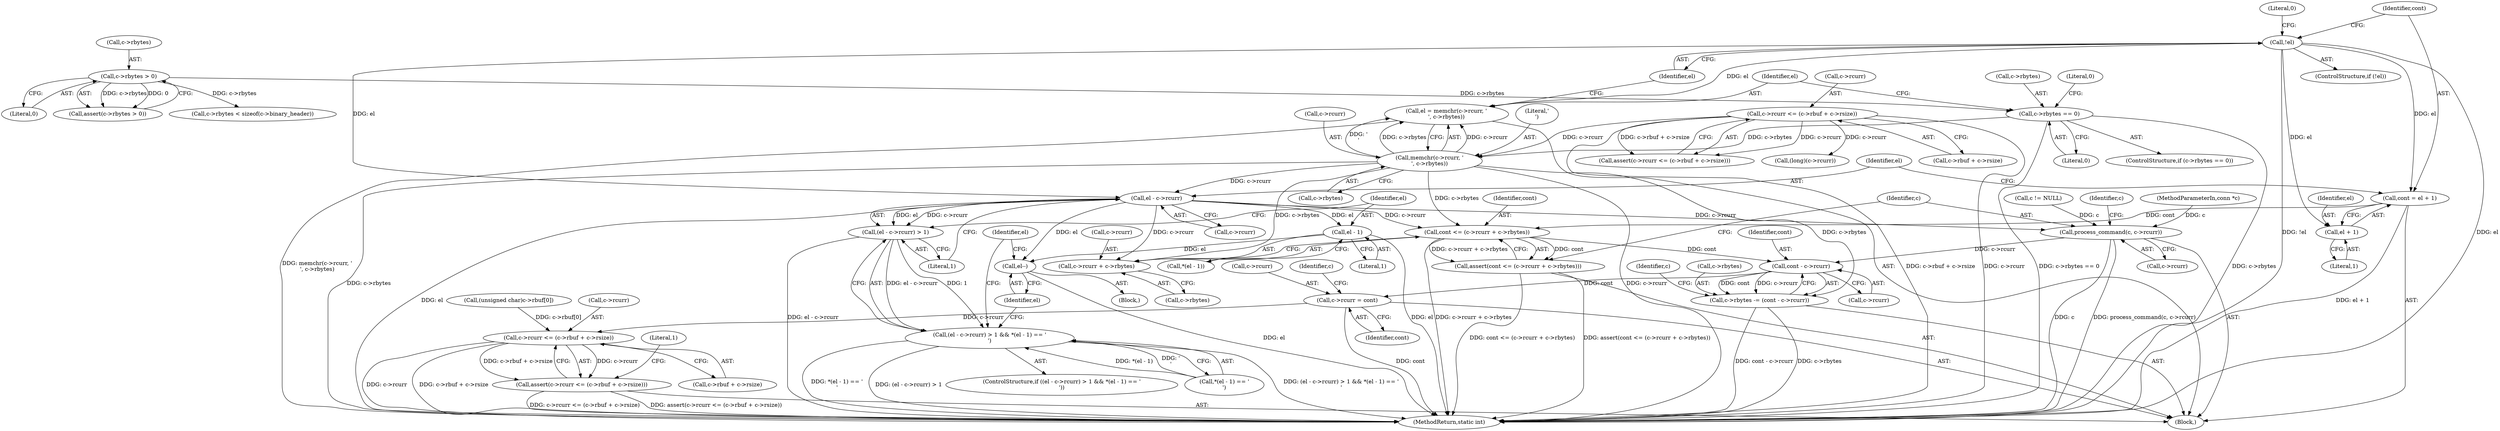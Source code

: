 digraph "1_memcached_75cc83685e103bc8ba380a57468c8f04413033f9@del" {
"1000491" [label="(Call,!el)"];
"1000480" [label="(Call,el = memchr(c->rcurr, '\n', c->rbytes))"];
"1000482" [label="(Call,memchr(c->rcurr, '\n', c->rbytes))"];
"1000113" [label="(Call,c->rcurr <= (c->rbuf + c->rsize))"];
"1000473" [label="(Call,c->rbytes == 0)"];
"1000125" [label="(Call,c->rbytes > 0)"];
"1000495" [label="(Call,cont = el + 1)"];
"1000523" [label="(Call,cont <= (c->rcurr + c->rbytes))"];
"1000522" [label="(Call,assert(cont <= (c->rcurr + c->rbytes)))"];
"1000541" [label="(Call,cont - c->rcurr)"];
"1000537" [label="(Call,c->rbytes -= (cont - c->rcurr))"];
"1000546" [label="(Call,c->rcurr = cont)"];
"1000552" [label="(Call,c->rcurr <= (c->rbuf + c->rsize))"];
"1000551" [label="(Call,assert(c->rcurr <= (c->rbuf + c->rsize)))"];
"1000497" [label="(Call,el + 1)"];
"1000503" [label="(Call,el - c->rcurr)"];
"1000502" [label="(Call,(el - c->rcurr) > 1)"];
"1000501" [label="(Call,(el - c->rcurr) > 1 && *(el - 1) == '\r')"];
"1000511" [label="(Call,el - 1)"];
"1000516" [label="(Call,el--)"];
"1000525" [label="(Call,c->rcurr + c->rbytes)"];
"1000532" [label="(Call,process_command(c, c->rcurr))"];
"1000145" [label="(Call,(unsigned char)c->rbuf[0])"];
"1000498" [label="(Identifier,el)"];
"1000534" [label="(Call,c->rcurr)"];
"1000523" [label="(Call,cont <= (c->rcurr + c->rbytes))"];
"1000193" [label="(Call,c->rbytes < sizeof(c->binary_header))"];
"1000109" [label="(Call,c != NULL)"];
"1000112" [label="(Call,assert(c->rcurr <= (c->rbuf + c->rsize)))"];
"1000553" [label="(Call,c->rcurr)"];
"1000554" [label="(Identifier,c)"];
"1000542" [label="(Identifier,cont)"];
"1000504" [label="(Identifier,el)"];
"1000551" [label="(Call,assert(c->rcurr <= (c->rbuf + c->rsize)))"];
"1000474" [label="(Call,c->rbytes)"];
"1000510" [label="(Call,*(el - 1))"];
"1000517" [label="(Identifier,el)"];
"1000525" [label="(Call,c->rcurr + c->rbytes)"];
"1000502" [label="(Call,(el - c->rcurr) > 1)"];
"1000494" [label="(Literal,0)"];
"1000129" [label="(Literal,0)"];
"1000533" [label="(Identifier,c)"];
"1000508" [label="(Literal,1)"];
"1000477" [label="(Literal,0)"];
"1000539" [label="(Identifier,c)"];
"1000565" [label="(MethodReturn,static int)"];
"1000106" [label="(MethodParameterIn,conn *c)"];
"1000480" [label="(Call,el = memchr(c->rcurr, '\n', c->rbytes))"];
"1000529" [label="(Call,c->rbytes)"];
"1000526" [label="(Call,c->rcurr)"];
"1000564" [label="(Literal,1)"];
"1000114" [label="(Call,c->rcurr)"];
"1000124" [label="(Call,assert(c->rbytes > 0))"];
"1000495" [label="(Call,cont = el + 1)"];
"1000483" [label="(Call,c->rcurr)"];
"1000541" [label="(Call,cont - c->rcurr)"];
"1000487" [label="(Call,c->rbytes)"];
"1000125" [label="(Call,c->rbytes > 0)"];
"1000522" [label="(Call,assert(cont <= (c->rcurr + c->rbytes)))"];
"1000548" [label="(Identifier,c)"];
"1000499" [label="(Literal,1)"];
"1000209" [label="(Call,(long)(c->rcurr))"];
"1000520" [label="(Identifier,el)"];
"1000552" [label="(Call,c->rcurr <= (c->rbuf + c->rsize))"];
"1000556" [label="(Call,c->rbuf + c->rsize)"];
"1000524" [label="(Identifier,cont)"];
"1000472" [label="(ControlStructure,if (c->rbytes == 0))"];
"1000503" [label="(Call,el - c->rcurr)"];
"1000547" [label="(Call,c->rcurr)"];
"1000512" [label="(Identifier,el)"];
"1000550" [label="(Identifier,cont)"];
"1000481" [label="(Identifier,el)"];
"1000479" [label="(Literal,0)"];
"1000546" [label="(Call,c->rcurr = cont)"];
"1000496" [label="(Identifier,cont)"];
"1000501" [label="(Call,(el - c->rcurr) > 1 && *(el - 1) == '\r')"];
"1000492" [label="(Identifier,el)"];
"1000511" [label="(Call,el - 1)"];
"1000516" [label="(Call,el--)"];
"1000473" [label="(Call,c->rbytes == 0)"];
"1000532" [label="(Call,process_command(c, c->rcurr))"];
"1000537" [label="(Call,c->rbytes -= (cont - c->rcurr))"];
"1000126" [label="(Call,c->rbytes)"];
"1000515" [label="(Block,)"];
"1000491" [label="(Call,!el)"];
"1000113" [label="(Call,c->rcurr <= (c->rbuf + c->rsize))"];
"1000482" [label="(Call,memchr(c->rcurr, '\n', c->rbytes))"];
"1000469" [label="(Block,)"];
"1000543" [label="(Call,c->rcurr)"];
"1000538" [label="(Call,c->rbytes)"];
"1000505" [label="(Call,c->rcurr)"];
"1000509" [label="(Call,*(el - 1) == '\r')"];
"1000513" [label="(Literal,1)"];
"1000486" [label="(Literal,'\n')"];
"1000490" [label="(ControlStructure,if (!el))"];
"1000497" [label="(Call,el + 1)"];
"1000500" [label="(ControlStructure,if ((el - c->rcurr) > 1 && *(el - 1) == '\r'))"];
"1000117" [label="(Call,c->rbuf + c->rsize)"];
"1000491" -> "1000490"  [label="AST: "];
"1000491" -> "1000492"  [label="CFG: "];
"1000492" -> "1000491"  [label="AST: "];
"1000494" -> "1000491"  [label="CFG: "];
"1000496" -> "1000491"  [label="CFG: "];
"1000491" -> "1000565"  [label="DDG: !el"];
"1000491" -> "1000565"  [label="DDG: el"];
"1000480" -> "1000491"  [label="DDG: el"];
"1000491" -> "1000495"  [label="DDG: el"];
"1000491" -> "1000497"  [label="DDG: el"];
"1000491" -> "1000503"  [label="DDG: el"];
"1000480" -> "1000469"  [label="AST: "];
"1000480" -> "1000482"  [label="CFG: "];
"1000481" -> "1000480"  [label="AST: "];
"1000482" -> "1000480"  [label="AST: "];
"1000492" -> "1000480"  [label="CFG: "];
"1000480" -> "1000565"  [label="DDG: memchr(c->rcurr, '\n', c->rbytes)"];
"1000482" -> "1000480"  [label="DDG: c->rcurr"];
"1000482" -> "1000480"  [label="DDG: '\n'"];
"1000482" -> "1000480"  [label="DDG: c->rbytes"];
"1000482" -> "1000487"  [label="CFG: "];
"1000483" -> "1000482"  [label="AST: "];
"1000486" -> "1000482"  [label="AST: "];
"1000487" -> "1000482"  [label="AST: "];
"1000482" -> "1000565"  [label="DDG: c->rcurr"];
"1000482" -> "1000565"  [label="DDG: c->rbytes"];
"1000113" -> "1000482"  [label="DDG: c->rcurr"];
"1000473" -> "1000482"  [label="DDG: c->rbytes"];
"1000482" -> "1000503"  [label="DDG: c->rcurr"];
"1000482" -> "1000523"  [label="DDG: c->rbytes"];
"1000482" -> "1000525"  [label="DDG: c->rbytes"];
"1000482" -> "1000537"  [label="DDG: c->rbytes"];
"1000113" -> "1000112"  [label="AST: "];
"1000113" -> "1000117"  [label="CFG: "];
"1000114" -> "1000113"  [label="AST: "];
"1000117" -> "1000113"  [label="AST: "];
"1000112" -> "1000113"  [label="CFG: "];
"1000113" -> "1000565"  [label="DDG: c->rbuf + c->rsize"];
"1000113" -> "1000565"  [label="DDG: c->rcurr"];
"1000113" -> "1000112"  [label="DDG: c->rcurr"];
"1000113" -> "1000112"  [label="DDG: c->rbuf + c->rsize"];
"1000113" -> "1000209"  [label="DDG: c->rcurr"];
"1000473" -> "1000472"  [label="AST: "];
"1000473" -> "1000477"  [label="CFG: "];
"1000474" -> "1000473"  [label="AST: "];
"1000477" -> "1000473"  [label="AST: "];
"1000479" -> "1000473"  [label="CFG: "];
"1000481" -> "1000473"  [label="CFG: "];
"1000473" -> "1000565"  [label="DDG: c->rbytes"];
"1000473" -> "1000565"  [label="DDG: c->rbytes == 0"];
"1000125" -> "1000473"  [label="DDG: c->rbytes"];
"1000125" -> "1000124"  [label="AST: "];
"1000125" -> "1000129"  [label="CFG: "];
"1000126" -> "1000125"  [label="AST: "];
"1000129" -> "1000125"  [label="AST: "];
"1000124" -> "1000125"  [label="CFG: "];
"1000125" -> "1000124"  [label="DDG: c->rbytes"];
"1000125" -> "1000124"  [label="DDG: 0"];
"1000125" -> "1000193"  [label="DDG: c->rbytes"];
"1000495" -> "1000469"  [label="AST: "];
"1000495" -> "1000497"  [label="CFG: "];
"1000496" -> "1000495"  [label="AST: "];
"1000497" -> "1000495"  [label="AST: "];
"1000504" -> "1000495"  [label="CFG: "];
"1000495" -> "1000565"  [label="DDG: el + 1"];
"1000495" -> "1000523"  [label="DDG: cont"];
"1000523" -> "1000522"  [label="AST: "];
"1000523" -> "1000525"  [label="CFG: "];
"1000524" -> "1000523"  [label="AST: "];
"1000525" -> "1000523"  [label="AST: "];
"1000522" -> "1000523"  [label="CFG: "];
"1000523" -> "1000565"  [label="DDG: c->rcurr + c->rbytes"];
"1000523" -> "1000522"  [label="DDG: cont"];
"1000523" -> "1000522"  [label="DDG: c->rcurr + c->rbytes"];
"1000503" -> "1000523"  [label="DDG: c->rcurr"];
"1000523" -> "1000541"  [label="DDG: cont"];
"1000522" -> "1000469"  [label="AST: "];
"1000533" -> "1000522"  [label="CFG: "];
"1000522" -> "1000565"  [label="DDG: assert(cont <= (c->rcurr + c->rbytes))"];
"1000522" -> "1000565"  [label="DDG: cont <= (c->rcurr + c->rbytes)"];
"1000541" -> "1000537"  [label="AST: "];
"1000541" -> "1000543"  [label="CFG: "];
"1000542" -> "1000541"  [label="AST: "];
"1000543" -> "1000541"  [label="AST: "];
"1000537" -> "1000541"  [label="CFG: "];
"1000541" -> "1000537"  [label="DDG: cont"];
"1000541" -> "1000537"  [label="DDG: c->rcurr"];
"1000532" -> "1000541"  [label="DDG: c->rcurr"];
"1000541" -> "1000546"  [label="DDG: cont"];
"1000537" -> "1000469"  [label="AST: "];
"1000538" -> "1000537"  [label="AST: "];
"1000548" -> "1000537"  [label="CFG: "];
"1000537" -> "1000565"  [label="DDG: c->rbytes"];
"1000537" -> "1000565"  [label="DDG: cont - c->rcurr"];
"1000546" -> "1000469"  [label="AST: "];
"1000546" -> "1000550"  [label="CFG: "];
"1000547" -> "1000546"  [label="AST: "];
"1000550" -> "1000546"  [label="AST: "];
"1000554" -> "1000546"  [label="CFG: "];
"1000546" -> "1000565"  [label="DDG: cont"];
"1000546" -> "1000552"  [label="DDG: c->rcurr"];
"1000552" -> "1000551"  [label="AST: "];
"1000552" -> "1000556"  [label="CFG: "];
"1000553" -> "1000552"  [label="AST: "];
"1000556" -> "1000552"  [label="AST: "];
"1000551" -> "1000552"  [label="CFG: "];
"1000552" -> "1000565"  [label="DDG: c->rcurr"];
"1000552" -> "1000565"  [label="DDG: c->rbuf + c->rsize"];
"1000552" -> "1000551"  [label="DDG: c->rcurr"];
"1000552" -> "1000551"  [label="DDG: c->rbuf + c->rsize"];
"1000145" -> "1000552"  [label="DDG: c->rbuf[0]"];
"1000551" -> "1000469"  [label="AST: "];
"1000564" -> "1000551"  [label="CFG: "];
"1000551" -> "1000565"  [label="DDG: assert(c->rcurr <= (c->rbuf + c->rsize))"];
"1000551" -> "1000565"  [label="DDG: c->rcurr <= (c->rbuf + c->rsize)"];
"1000497" -> "1000499"  [label="CFG: "];
"1000498" -> "1000497"  [label="AST: "];
"1000499" -> "1000497"  [label="AST: "];
"1000503" -> "1000502"  [label="AST: "];
"1000503" -> "1000505"  [label="CFG: "];
"1000504" -> "1000503"  [label="AST: "];
"1000505" -> "1000503"  [label="AST: "];
"1000508" -> "1000503"  [label="CFG: "];
"1000503" -> "1000565"  [label="DDG: el"];
"1000503" -> "1000502"  [label="DDG: el"];
"1000503" -> "1000502"  [label="DDG: c->rcurr"];
"1000503" -> "1000511"  [label="DDG: el"];
"1000503" -> "1000516"  [label="DDG: el"];
"1000503" -> "1000525"  [label="DDG: c->rcurr"];
"1000503" -> "1000532"  [label="DDG: c->rcurr"];
"1000502" -> "1000501"  [label="AST: "];
"1000502" -> "1000508"  [label="CFG: "];
"1000508" -> "1000502"  [label="AST: "];
"1000512" -> "1000502"  [label="CFG: "];
"1000501" -> "1000502"  [label="CFG: "];
"1000502" -> "1000565"  [label="DDG: el - c->rcurr"];
"1000502" -> "1000501"  [label="DDG: el - c->rcurr"];
"1000502" -> "1000501"  [label="DDG: 1"];
"1000501" -> "1000500"  [label="AST: "];
"1000501" -> "1000509"  [label="CFG: "];
"1000509" -> "1000501"  [label="AST: "];
"1000517" -> "1000501"  [label="CFG: "];
"1000520" -> "1000501"  [label="CFG: "];
"1000501" -> "1000565"  [label="DDG: *(el - 1) == '\r'"];
"1000501" -> "1000565"  [label="DDG: (el - c->rcurr) > 1"];
"1000501" -> "1000565"  [label="DDG: (el - c->rcurr) > 1 && *(el - 1) == '\r'"];
"1000509" -> "1000501"  [label="DDG: *(el - 1)"];
"1000509" -> "1000501"  [label="DDG: '\r'"];
"1000511" -> "1000510"  [label="AST: "];
"1000511" -> "1000513"  [label="CFG: "];
"1000512" -> "1000511"  [label="AST: "];
"1000513" -> "1000511"  [label="AST: "];
"1000510" -> "1000511"  [label="CFG: "];
"1000511" -> "1000565"  [label="DDG: el"];
"1000511" -> "1000516"  [label="DDG: el"];
"1000516" -> "1000515"  [label="AST: "];
"1000516" -> "1000517"  [label="CFG: "];
"1000517" -> "1000516"  [label="AST: "];
"1000520" -> "1000516"  [label="CFG: "];
"1000516" -> "1000565"  [label="DDG: el"];
"1000525" -> "1000529"  [label="CFG: "];
"1000526" -> "1000525"  [label="AST: "];
"1000529" -> "1000525"  [label="AST: "];
"1000532" -> "1000469"  [label="AST: "];
"1000532" -> "1000534"  [label="CFG: "];
"1000533" -> "1000532"  [label="AST: "];
"1000534" -> "1000532"  [label="AST: "];
"1000539" -> "1000532"  [label="CFG: "];
"1000532" -> "1000565"  [label="DDG: c"];
"1000532" -> "1000565"  [label="DDG: process_command(c, c->rcurr)"];
"1000109" -> "1000532"  [label="DDG: c"];
"1000106" -> "1000532"  [label="DDG: c"];
}
